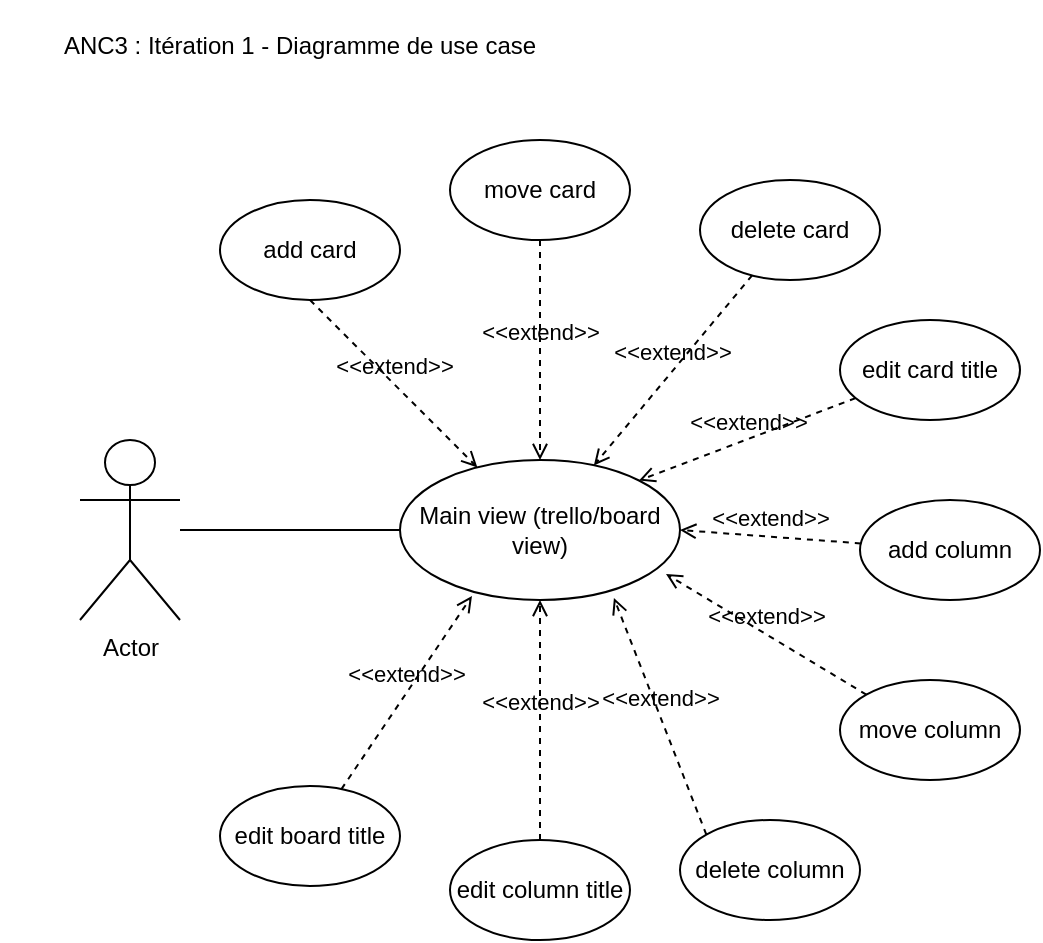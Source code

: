 <mxfile version="14.4.2" type="device"><diagram name="Page-1" id="e7e014a7-5840-1c2e-5031-d8a46d1fe8dd"><mxGraphModel dx="981" dy="526" grid="1" gridSize="10" guides="1" tooltips="1" connect="1" arrows="1" fold="1" page="0" pageScale="1" pageWidth="1654" pageHeight="1169" background="#ffffff" math="0" shadow="0"><root><mxCell id="0"/><mxCell id="1" parent="0"/><mxCell id="1OBlIyvumxRjjV-nZZPX-41" value="Actor" style="shape=umlActor;verticalLabelPosition=bottom;verticalAlign=top;html=1;" parent="1" vertex="1"><mxGeometry x="100" y="240" width="50" height="90" as="geometry"/></mxCell><mxCell id="1OBlIyvumxRjjV-nZZPX-50" value="Main view (trello/board view)" style="ellipse;whiteSpace=wrap;html=1;" parent="1" vertex="1"><mxGeometry x="260" y="250" width="140" height="70" as="geometry"/></mxCell><mxCell id="1OBlIyvumxRjjV-nZZPX-52" value="" style="endArrow=none;html=1;" parent="1" source="1OBlIyvumxRjjV-nZZPX-41" target="1OBlIyvumxRjjV-nZZPX-50" edge="1"><mxGeometry width="50" height="50" relative="1" as="geometry"><mxPoint x="200" y="400" as="sourcePoint"/><mxPoint x="250" y="350" as="targetPoint"/></mxGeometry></mxCell><mxCell id="1OBlIyvumxRjjV-nZZPX-69" value="add card" style="ellipse;whiteSpace=wrap;html=1;" parent="1" vertex="1"><mxGeometry x="170" y="120" width="90" height="50" as="geometry"/></mxCell><mxCell id="k_noHmENpEsVif-9zPNt-1" value="move card" style="ellipse;whiteSpace=wrap;html=1;" parent="1" vertex="1"><mxGeometry x="285" y="90" width="90" height="50" as="geometry"/></mxCell><mxCell id="k_noHmENpEsVif-9zPNt-2" value="delete card" style="ellipse;whiteSpace=wrap;html=1;" parent="1" vertex="1"><mxGeometry x="410" y="110" width="90" height="50" as="geometry"/></mxCell><mxCell id="k_noHmENpEsVif-9zPNt-3" value="edit card title" style="ellipse;whiteSpace=wrap;html=1;" parent="1" vertex="1"><mxGeometry x="480" y="180" width="90" height="50" as="geometry"/></mxCell><mxCell id="k_noHmENpEsVif-9zPNt-4" value="add column" style="ellipse;whiteSpace=wrap;html=1;" parent="1" vertex="1"><mxGeometry x="490" y="270" width="90" height="50" as="geometry"/></mxCell><mxCell id="k_noHmENpEsVif-9zPNt-5" value="move column" style="ellipse;whiteSpace=wrap;html=1;" parent="1" vertex="1"><mxGeometry x="480" y="360" width="90" height="50" as="geometry"/></mxCell><mxCell id="k_noHmENpEsVif-9zPNt-6" value="delete column" style="ellipse;whiteSpace=wrap;html=1;" parent="1" vertex="1"><mxGeometry x="400" y="430" width="90" height="50" as="geometry"/></mxCell><mxCell id="k_noHmENpEsVif-9zPNt-7" value="edit column title" style="ellipse;whiteSpace=wrap;html=1;" parent="1" vertex="1"><mxGeometry x="285" y="440" width="90" height="50" as="geometry"/></mxCell><mxCell id="k_noHmENpEsVif-9zPNt-8" value="edit board title" style="ellipse;whiteSpace=wrap;html=1;" parent="1" vertex="1"><mxGeometry x="170" y="413" width="90" height="50" as="geometry"/></mxCell><mxCell id="8eQqK6MDcWz_olHWJ33_-2" value="&amp;lt;&amp;lt;extend&amp;gt;&amp;gt;" style="html=1;verticalAlign=bottom;labelBackgroundColor=none;endArrow=open;endFill=0;dashed=1;entryX=0.257;entryY=0.971;entryDx=0;entryDy=0;entryPerimeter=0;" parent="1" source="k_noHmENpEsVif-9zPNt-8" target="1OBlIyvumxRjjV-nZZPX-50" edge="1"><mxGeometry width="160" relative="1" as="geometry"><mxPoint x="540" y="464.5" as="sourcePoint"/><mxPoint x="700" y="464.5" as="targetPoint"/></mxGeometry></mxCell><mxCell id="8eQqK6MDcWz_olHWJ33_-3" value="&amp;lt;&amp;lt;extend&amp;gt;&amp;gt;" style="html=1;verticalAlign=bottom;labelBackgroundColor=none;endArrow=open;endFill=0;dashed=1;entryX=0.5;entryY=1;entryDx=0;entryDy=0;" parent="1" source="k_noHmENpEsVif-9zPNt-7" target="1OBlIyvumxRjjV-nZZPX-50" edge="1"><mxGeometry width="160" relative="1" as="geometry"><mxPoint x="500" y="390" as="sourcePoint"/><mxPoint x="660" y="390" as="targetPoint"/></mxGeometry></mxCell><mxCell id="8eQqK6MDcWz_olHWJ33_-4" value="&amp;lt;&amp;lt;extend&amp;gt;&amp;gt;" style="html=1;verticalAlign=bottom;labelBackgroundColor=none;endArrow=open;endFill=0;dashed=1;entryX=0.764;entryY=0.986;entryDx=0;entryDy=0;entryPerimeter=0;exitX=0;exitY=0;exitDx=0;exitDy=0;" parent="1" source="k_noHmENpEsVif-9zPNt-6" target="1OBlIyvumxRjjV-nZZPX-50" edge="1"><mxGeometry width="160" relative="1" as="geometry"><mxPoint x="500" y="390" as="sourcePoint"/><mxPoint x="660" y="390" as="targetPoint"/></mxGeometry></mxCell><mxCell id="8eQqK6MDcWz_olHWJ33_-5" value="&amp;lt;&amp;lt;extend&amp;gt;&amp;gt;" style="html=1;verticalAlign=bottom;labelBackgroundColor=none;endArrow=open;endFill=0;dashed=1;entryX=0.95;entryY=0.814;entryDx=0;entryDy=0;entryPerimeter=0;exitX=0;exitY=0;exitDx=0;exitDy=0;" parent="1" source="k_noHmENpEsVif-9zPNt-5" target="1OBlIyvumxRjjV-nZZPX-50" edge="1"><mxGeometry width="160" relative="1" as="geometry"><mxPoint x="500" y="390" as="sourcePoint"/><mxPoint x="660" y="390" as="targetPoint"/></mxGeometry></mxCell><mxCell id="8eQqK6MDcWz_olHWJ33_-6" value="&amp;lt;&amp;lt;extend&amp;gt;&amp;gt;" style="html=1;verticalAlign=bottom;labelBackgroundColor=none;endArrow=open;endFill=0;dashed=1;entryX=1;entryY=0.5;entryDx=0;entryDy=0;" parent="1" source="k_noHmENpEsVif-9zPNt-4" target="1OBlIyvumxRjjV-nZZPX-50" edge="1"><mxGeometry width="160" relative="1" as="geometry"><mxPoint x="500" y="390" as="sourcePoint"/><mxPoint x="660" y="390" as="targetPoint"/></mxGeometry></mxCell><mxCell id="8eQqK6MDcWz_olHWJ33_-7" value="&amp;lt;&amp;lt;extend&amp;gt;&amp;gt;" style="html=1;verticalAlign=bottom;labelBackgroundColor=none;endArrow=open;endFill=0;dashed=1;entryX=1;entryY=0;entryDx=0;entryDy=0;" parent="1" source="k_noHmENpEsVif-9zPNt-3" target="1OBlIyvumxRjjV-nZZPX-50" edge="1"><mxGeometry width="160" relative="1" as="geometry"><mxPoint x="500" y="390" as="sourcePoint"/><mxPoint x="660" y="390" as="targetPoint"/></mxGeometry></mxCell><mxCell id="8eQqK6MDcWz_olHWJ33_-8" value="&amp;lt;&amp;lt;extend&amp;gt;&amp;gt;" style="html=1;verticalAlign=bottom;labelBackgroundColor=none;endArrow=open;endFill=0;dashed=1;" parent="1" source="k_noHmENpEsVif-9zPNt-2" target="1OBlIyvumxRjjV-nZZPX-50" edge="1"><mxGeometry width="160" relative="1" as="geometry"><mxPoint x="500" y="390" as="sourcePoint"/><mxPoint x="660" y="390" as="targetPoint"/></mxGeometry></mxCell><mxCell id="8eQqK6MDcWz_olHWJ33_-9" value="&amp;lt;&amp;lt;extend&amp;gt;&amp;gt;" style="html=1;verticalAlign=bottom;labelBackgroundColor=none;endArrow=open;endFill=0;dashed=1;" parent="1" source="k_noHmENpEsVif-9zPNt-1" target="1OBlIyvumxRjjV-nZZPX-50" edge="1"><mxGeometry width="160" relative="1" as="geometry"><mxPoint x="500" y="390" as="sourcePoint"/><mxPoint x="660" y="390" as="targetPoint"/></mxGeometry></mxCell><mxCell id="8eQqK6MDcWz_olHWJ33_-10" value="&amp;lt;&amp;lt;extend&amp;gt;&amp;gt;" style="html=1;verticalAlign=bottom;labelBackgroundColor=none;endArrow=open;endFill=0;dashed=1;exitX=0.5;exitY=1;exitDx=0;exitDy=0;" parent="1" source="1OBlIyvumxRjjV-nZZPX-69" target="1OBlIyvumxRjjV-nZZPX-50" edge="1"><mxGeometry width="160" relative="1" as="geometry"><mxPoint x="500" y="390" as="sourcePoint"/><mxPoint x="660" y="390" as="targetPoint"/></mxGeometry></mxCell><mxCell id="LXhIMMg2m4Pz7YZh3bSM-2" value="ANC3 : Itération 1 - Diagramme de use case" style="text;html=1;strokeColor=none;fillColor=none;align=center;verticalAlign=middle;whiteSpace=wrap;rounded=0;" vertex="1" parent="1"><mxGeometry x="60" y="20" width="300" height="45" as="geometry"/></mxCell></root></mxGraphModel></diagram></mxfile>